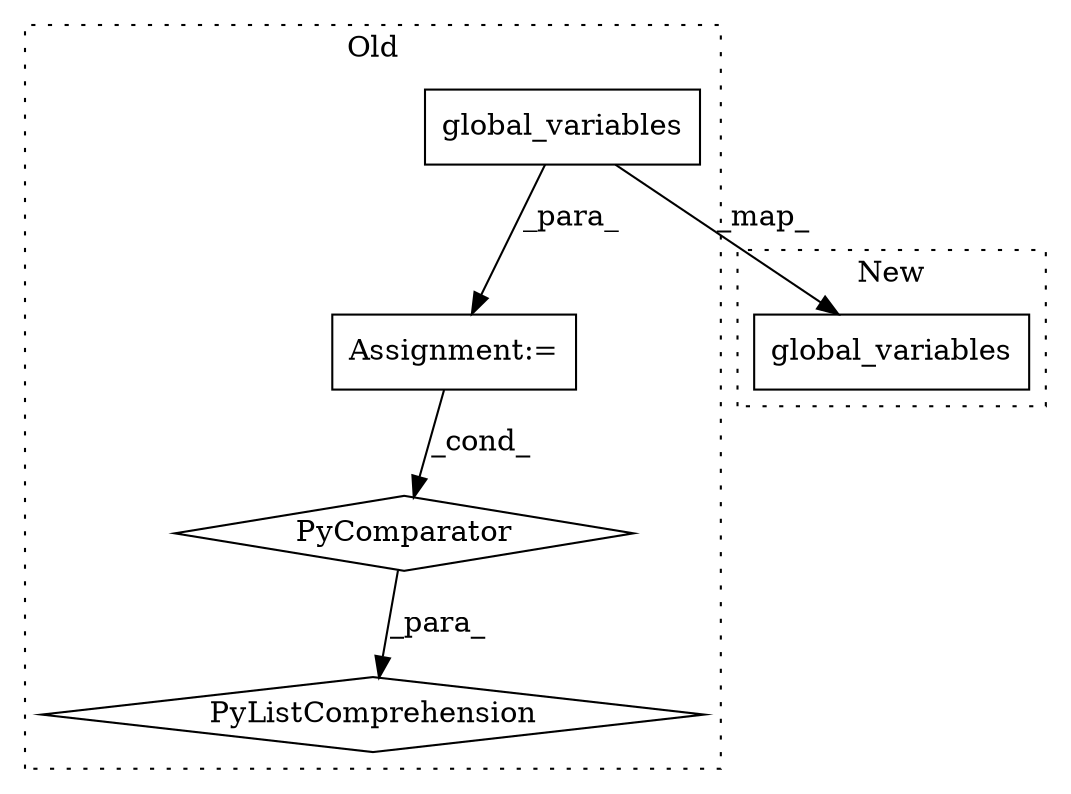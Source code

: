 digraph G {
subgraph cluster0 {
1 [label="global_variables" a="32" s="1416" l="18" shape="box"];
3 [label="Assignment:=" a="7" s="1391" l="92" shape="box"];
4 [label="PyListComprehension" a="109" s="1325" l="166" shape="diamond"];
5 [label="PyComparator" a="113" s="1391" l="92" shape="diamond"];
label = "Old";
style="dotted";
}
subgraph cluster1 {
2 [label="global_variables" a="32" s="1374" l="18" shape="box"];
label = "New";
style="dotted";
}
1 -> 3 [label="_para_"];
1 -> 2 [label="_map_"];
3 -> 5 [label="_cond_"];
5 -> 4 [label="_para_"];
}